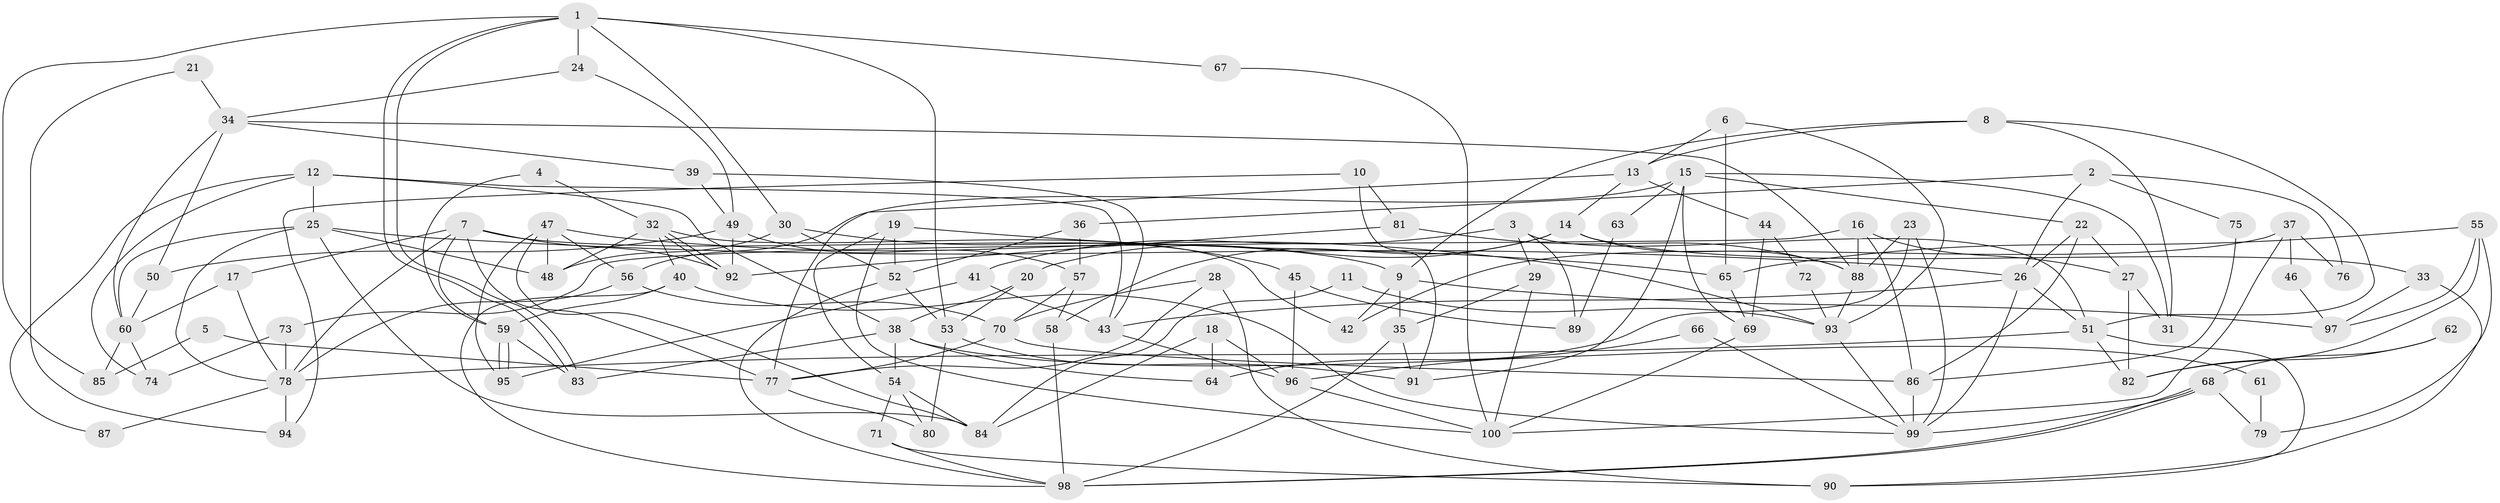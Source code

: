 // Generated by graph-tools (version 1.1) at 2025/11/02/21/25 10:11:14]
// undirected, 100 vertices, 200 edges
graph export_dot {
graph [start="1"]
  node [color=gray90,style=filled];
  1;
  2;
  3;
  4;
  5;
  6;
  7;
  8;
  9;
  10;
  11;
  12;
  13;
  14;
  15;
  16;
  17;
  18;
  19;
  20;
  21;
  22;
  23;
  24;
  25;
  26;
  27;
  28;
  29;
  30;
  31;
  32;
  33;
  34;
  35;
  36;
  37;
  38;
  39;
  40;
  41;
  42;
  43;
  44;
  45;
  46;
  47;
  48;
  49;
  50;
  51;
  52;
  53;
  54;
  55;
  56;
  57;
  58;
  59;
  60;
  61;
  62;
  63;
  64;
  65;
  66;
  67;
  68;
  69;
  70;
  71;
  72;
  73;
  74;
  75;
  76;
  77;
  78;
  79;
  80;
  81;
  82;
  83;
  84;
  85;
  86;
  87;
  88;
  89;
  90;
  91;
  92;
  93;
  94;
  95;
  96;
  97;
  98;
  99;
  100;
  1 -- 83;
  1 -- 83;
  1 -- 30;
  1 -- 24;
  1 -- 53;
  1 -- 67;
  1 -- 85;
  2 -- 26;
  2 -- 36;
  2 -- 75;
  2 -- 76;
  3 -- 41;
  3 -- 51;
  3 -- 29;
  3 -- 89;
  4 -- 32;
  4 -- 59;
  5 -- 85;
  5 -- 77;
  6 -- 13;
  6 -- 65;
  6 -- 93;
  7 -- 17;
  7 -- 59;
  7 -- 9;
  7 -- 77;
  7 -- 78;
  7 -- 92;
  8 -- 9;
  8 -- 13;
  8 -- 31;
  8 -- 51;
  9 -- 35;
  9 -- 42;
  9 -- 97;
  10 -- 81;
  10 -- 91;
  10 -- 94;
  11 -- 84;
  11 -- 93;
  12 -- 25;
  12 -- 43;
  12 -- 38;
  12 -- 74;
  12 -- 87;
  13 -- 14;
  13 -- 77;
  13 -- 44;
  14 -- 88;
  14 -- 20;
  14 -- 33;
  14 -- 58;
  15 -- 22;
  15 -- 31;
  15 -- 56;
  15 -- 63;
  15 -- 69;
  15 -- 91;
  16 -- 86;
  16 -- 88;
  16 -- 27;
  16 -- 73;
  17 -- 78;
  17 -- 60;
  18 -- 96;
  18 -- 64;
  18 -- 84;
  19 -- 100;
  19 -- 54;
  19 -- 52;
  19 -- 65;
  20 -- 53;
  20 -- 38;
  21 -- 94;
  21 -- 34;
  22 -- 86;
  22 -- 26;
  22 -- 27;
  23 -- 88;
  23 -- 99;
  23 -- 64;
  24 -- 49;
  24 -- 34;
  25 -- 84;
  25 -- 78;
  25 -- 26;
  25 -- 48;
  25 -- 60;
  26 -- 51;
  26 -- 43;
  26 -- 99;
  27 -- 31;
  27 -- 82;
  28 -- 70;
  28 -- 90;
  28 -- 77;
  29 -- 35;
  29 -- 100;
  30 -- 52;
  30 -- 48;
  30 -- 45;
  32 -- 48;
  32 -- 92;
  32 -- 92;
  32 -- 40;
  32 -- 42;
  33 -- 90;
  33 -- 97;
  34 -- 60;
  34 -- 39;
  34 -- 50;
  34 -- 88;
  35 -- 98;
  35 -- 91;
  36 -- 57;
  36 -- 52;
  37 -- 100;
  37 -- 42;
  37 -- 46;
  37 -- 76;
  38 -- 54;
  38 -- 61;
  38 -- 64;
  38 -- 83;
  39 -- 49;
  39 -- 43;
  40 -- 59;
  40 -- 98;
  40 -- 99;
  41 -- 43;
  41 -- 95;
  43 -- 96;
  44 -- 69;
  44 -- 72;
  45 -- 96;
  45 -- 89;
  46 -- 97;
  47 -- 56;
  47 -- 93;
  47 -- 48;
  47 -- 84;
  47 -- 95;
  49 -- 92;
  49 -- 50;
  49 -- 57;
  50 -- 60;
  51 -- 78;
  51 -- 82;
  51 -- 90;
  52 -- 98;
  52 -- 53;
  53 -- 80;
  53 -- 91;
  54 -- 84;
  54 -- 80;
  54 -- 71;
  55 -- 82;
  55 -- 97;
  55 -- 65;
  55 -- 79;
  56 -- 70;
  56 -- 78;
  57 -- 58;
  57 -- 70;
  58 -- 98;
  59 -- 83;
  59 -- 95;
  59 -- 95;
  60 -- 74;
  60 -- 85;
  61 -- 79;
  62 -- 82;
  62 -- 68;
  63 -- 89;
  65 -- 69;
  66 -- 99;
  66 -- 96;
  67 -- 100;
  68 -- 98;
  68 -- 98;
  68 -- 99;
  68 -- 79;
  69 -- 100;
  70 -- 77;
  70 -- 86;
  71 -- 98;
  71 -- 90;
  72 -- 93;
  73 -- 78;
  73 -- 74;
  75 -- 86;
  77 -- 80;
  78 -- 87;
  78 -- 94;
  81 -- 88;
  81 -- 92;
  86 -- 99;
  88 -- 93;
  93 -- 99;
  96 -- 100;
}
